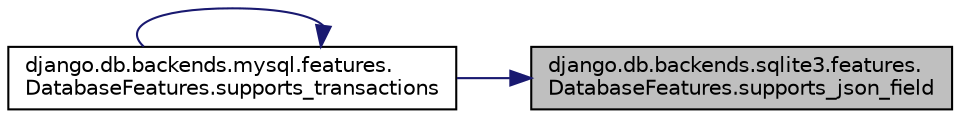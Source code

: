 digraph "django.db.backends.sqlite3.features.DatabaseFeatures.supports_json_field"
{
 // LATEX_PDF_SIZE
  edge [fontname="Helvetica",fontsize="10",labelfontname="Helvetica",labelfontsize="10"];
  node [fontname="Helvetica",fontsize="10",shape=record];
  rankdir="RL";
  Node1 [label="django.db.backends.sqlite3.features.\lDatabaseFeatures.supports_json_field",height=0.2,width=0.4,color="black", fillcolor="grey75", style="filled", fontcolor="black",tooltip=" "];
  Node1 -> Node2 [dir="back",color="midnightblue",fontsize="10",style="solid",fontname="Helvetica"];
  Node2 [label="django.db.backends.mysql.features.\lDatabaseFeatures.supports_transactions",height=0.2,width=0.4,color="black", fillcolor="white", style="filled",URL="$dc/d15/classdjango_1_1db_1_1backends_1_1mysql_1_1features_1_1_database_features.html#a8c52b2ab8c94755441eae3e6baae03d8",tooltip=" "];
  Node2 -> Node2 [dir="back",color="midnightblue",fontsize="10",style="solid",fontname="Helvetica"];
}
